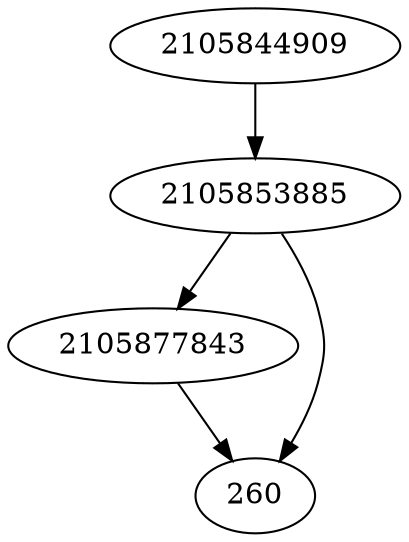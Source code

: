 strict digraph  {
2105877843;
260;
2105844909;
2105853885;
2105877843 -> 260;
2105844909 -> 2105853885;
2105853885 -> 260;
2105853885 -> 2105877843;
}
